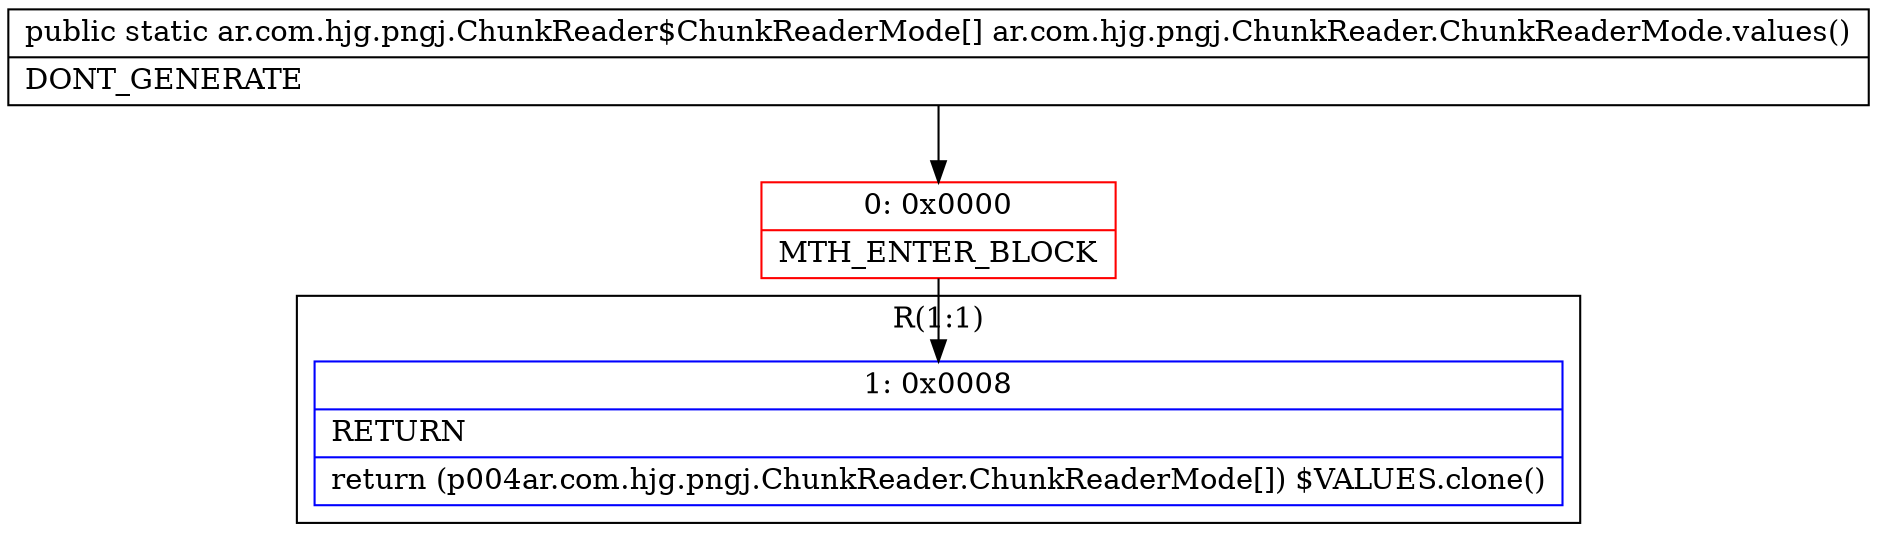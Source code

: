 digraph "CFG forar.com.hjg.pngj.ChunkReader.ChunkReaderMode.values()[Lar\/com\/hjg\/pngj\/ChunkReader$ChunkReaderMode;" {
subgraph cluster_Region_1746842805 {
label = "R(1:1)";
node [shape=record,color=blue];
Node_1 [shape=record,label="{1\:\ 0x0008|RETURN\l|return (p004ar.com.hjg.pngj.ChunkReader.ChunkReaderMode[]) $VALUES.clone()\l}"];
}
Node_0 [shape=record,color=red,label="{0\:\ 0x0000|MTH_ENTER_BLOCK\l}"];
MethodNode[shape=record,label="{public static ar.com.hjg.pngj.ChunkReader$ChunkReaderMode[] ar.com.hjg.pngj.ChunkReader.ChunkReaderMode.values()  | DONT_GENERATE\l}"];
MethodNode -> Node_0;
Node_0 -> Node_1;
}


